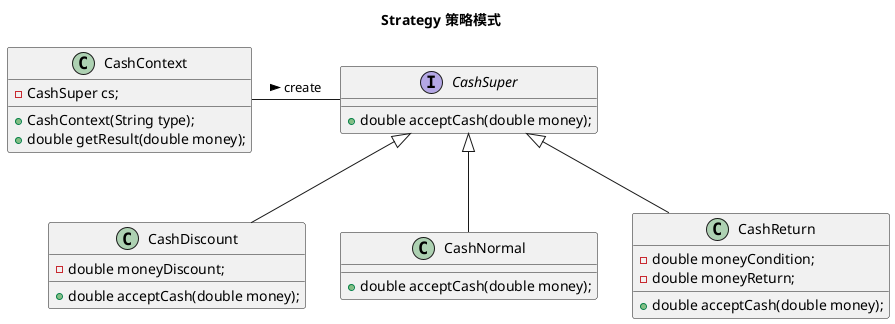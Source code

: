 @startuml
'https://plantuml.com/class-diagram

title Strategy 策略模式

class CashContext{
    -CashSuper cs;
    +CashContext(String type);
    +double getResult(double money);
}

interface CashSuper{
    +double acceptCash(double money);
}

class CashDiscount extends CashSuper{
    -double moneyDiscount;
    +double acceptCash(double money);
}

class CashNormal extends CashSuper{
    +double acceptCash(double money);
}

class CashReturn extends CashSuper{
    -double moneyCondition;
    -double moneyReturn;
    +double acceptCash(double money);
}


CashContext - CashSuper: create >



@enduml